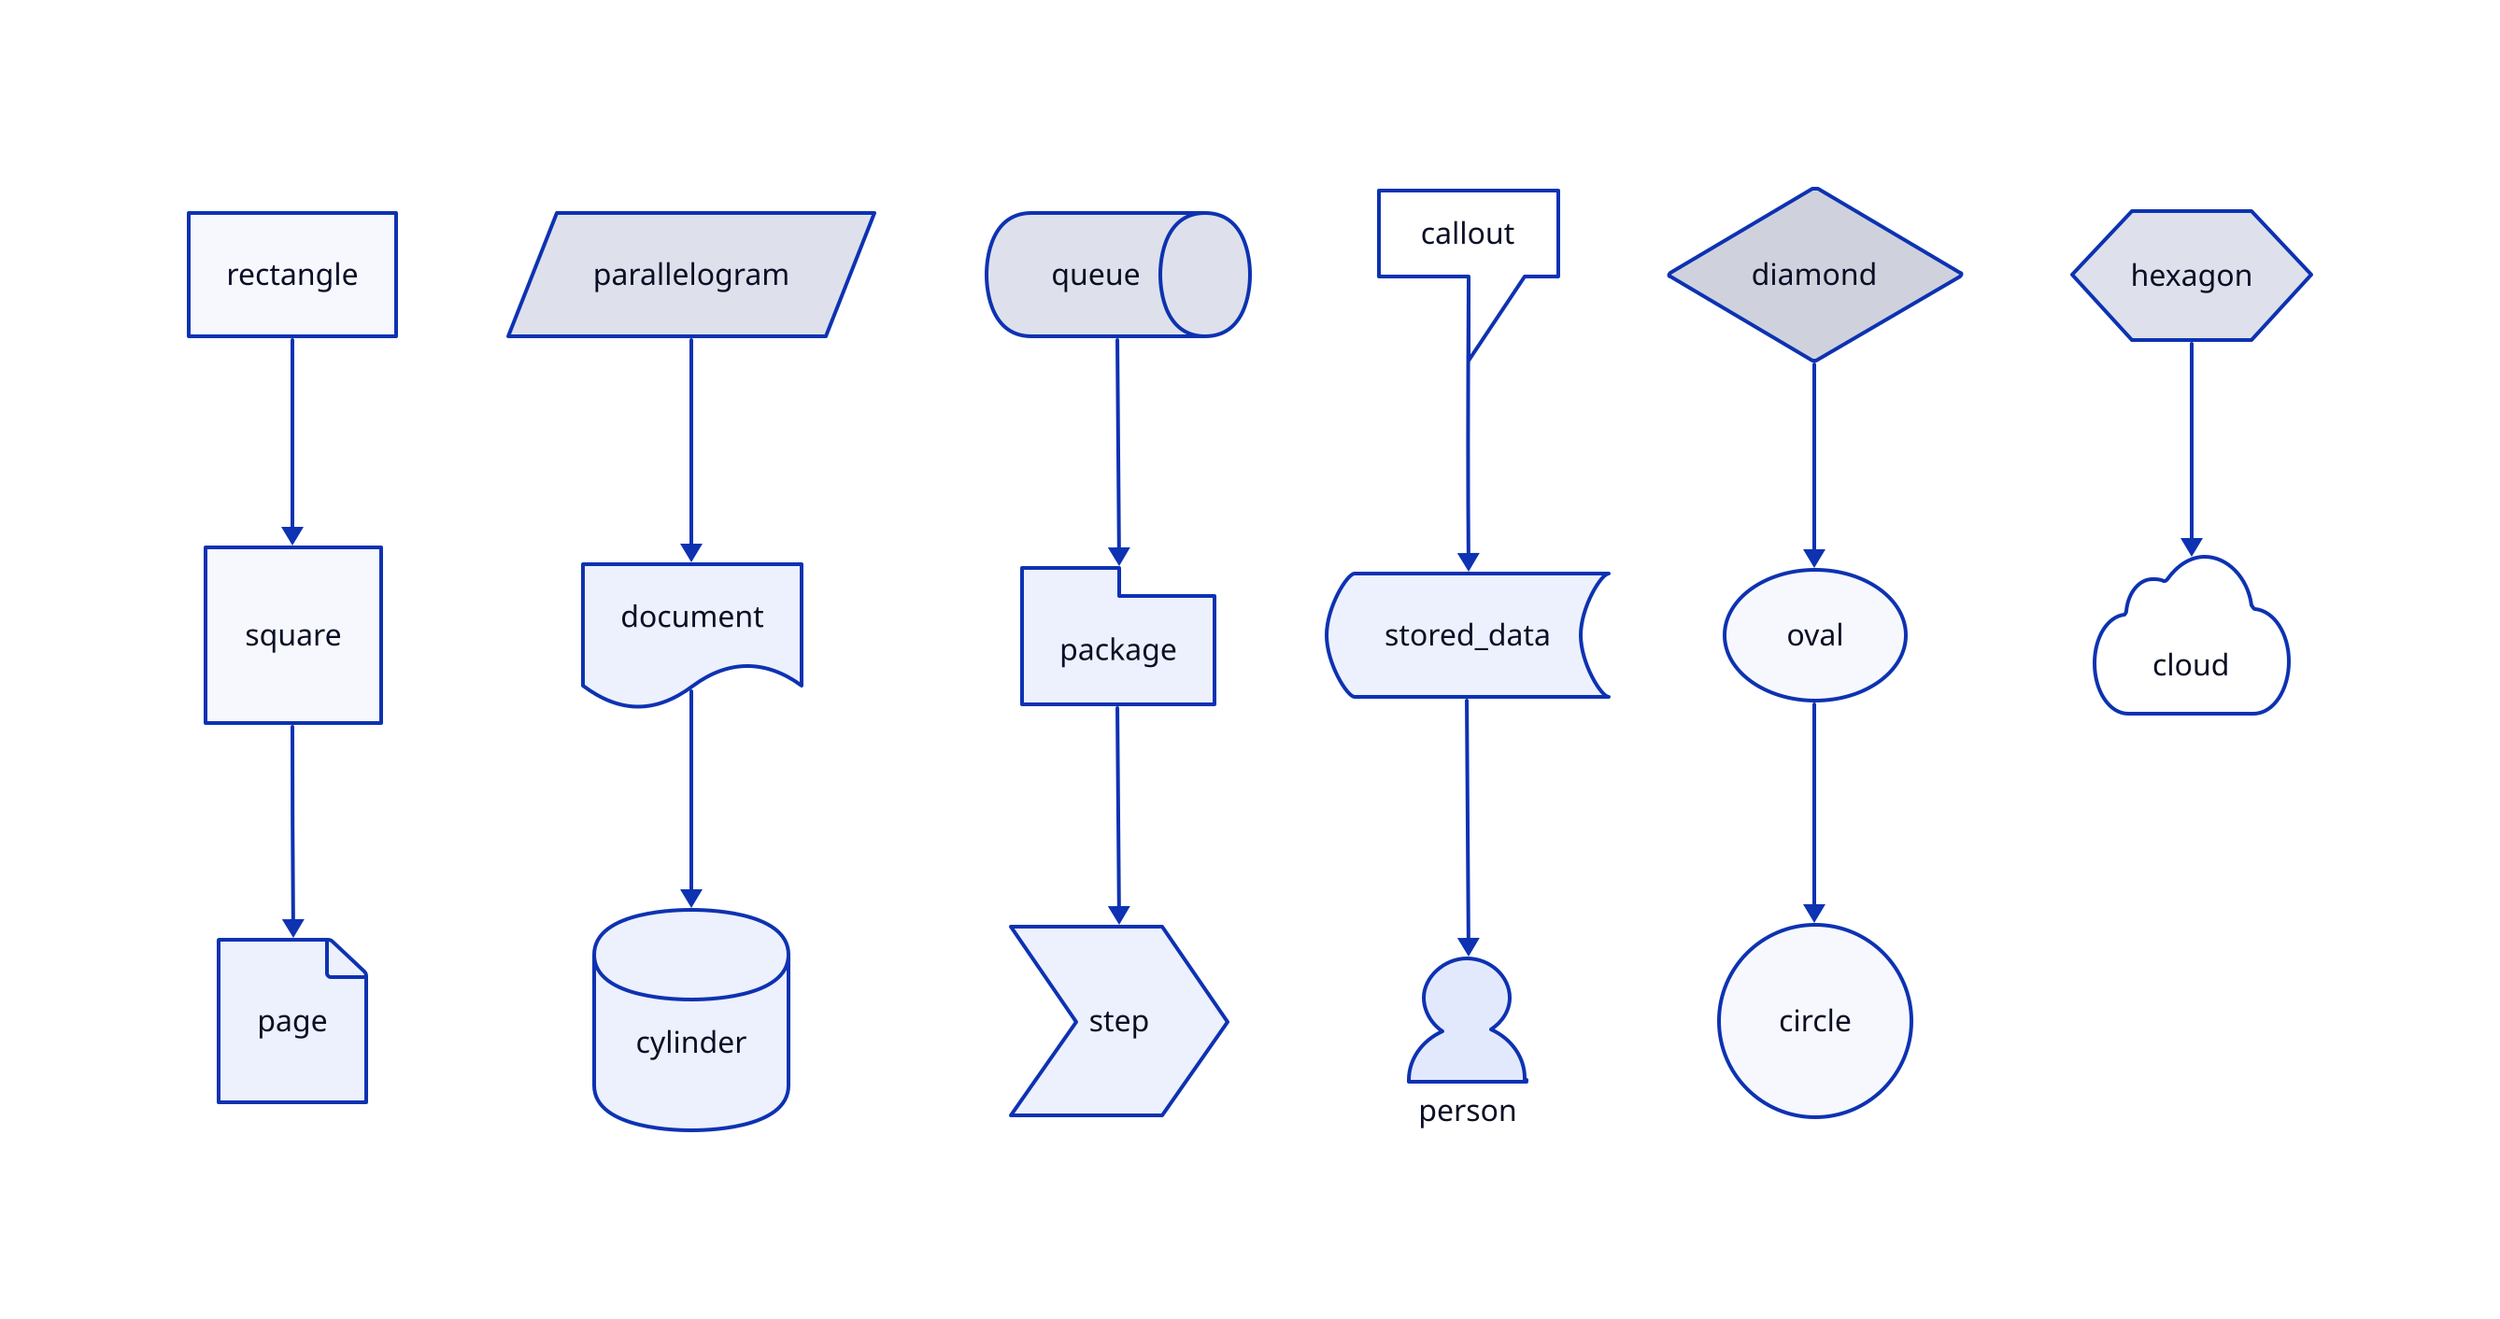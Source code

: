 
rectangle: {shape: "rectangle"}
square: {shape: "square"}
page: {shape: "page"}
parallelogram: {shape: "parallelogram"}
document: {shape: "document"}
cylinder: {shape: "cylinder"}
queue: {shape: "queue"}
package: {shape: "package"}
step: {shape: "step"}
callout: {shape: "callout"}
stored_data: {shape: "stored_data"}
person: {shape: "person"}
diamond: {shape: "diamond"}
oval: {shape: "oval"}
circle: {shape: "circle"}
hexagon: {shape: "hexagon"}
cloud: {shape: "cloud"}

rectangle -> square -> page
parallelogram -> document -> cylinder
queue -> package -> step
callout -> stored_data -> person
diamond -> oval -> circle
hexagon -> cloud
